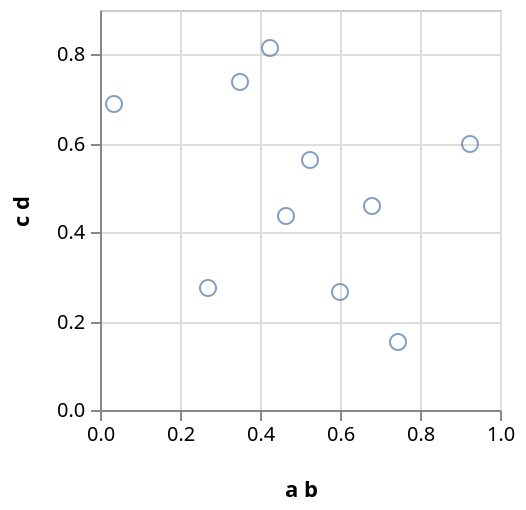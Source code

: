 {
    "$schema": "https://vega.github.io/schema/vega/v3.0.json",
    "autosize": "pad",
    "padding": 5,
    "encode": {
        "update": {
            "stroke": {
                "value": "#ccc"
            },
            "fill": {
                "value": "transparent"
            }
        }
    },
    "data": [
        {
            "name": "source_0",
            "values": [
                {
                    "a b": 0.9228935641885049,
                    "c d": 0.5982771352733822
                },
                {
                    "a b": 0.6819537235661846,
                    "c d": 0.4599852852378238
                },
                {
                    "a b": 0.035533848836472814,
                    "c d": 0.6863884491167203
                },
                {
                    "a b": 0.3491133898504284,
                    "c d": 0.7368153745410643
                },
                {
                    "a b": 0.42475313594111874,
                    "c d": 0.8129620247637963
                },
                {
                    "a b": 0.5239172250991592,
                    "c d": 0.5616266265239936
                },
                {
                    "a b": 0.4668258532026234,
                    "c d": 0.436625706645942
                },
                {
                    "a b": 0.2692059264553106,
                    "c d": 0.2746758424896977
                },
                {
                    "a b": 0.6009825566170259,
                    "c d": 0.2648775327299746
                },
                {
                    "a b": 0.7457746080337384,
                    "c d": 0.15435369511584507
                }
            ]
        },
        {
            "name": "data_0",
            "source": "source_0",
            "transform": [
                {
                    "type": "formula",
                    "expr": "toNumber(datum[\"a b\"])",
                    "as": "a b"
                },
                {
                    "type": "formula",
                    "expr": "toNumber(datum[\"c d\"])",
                    "as": "c d"
                },
                {
                    "type": "filter",
                    "expr": "datum[\"a b\"] !== null && !isNaN(datum[\"a b\"]) && datum[\"c d\"] !== null && !isNaN(datum[\"c d\"])"
                }
            ]
        }
    ],
    "signals": [
        {
            "name": "width",
            "update": "200"
        },
        {
            "name": "height",
            "update": "200"
        }
    ],
    "marks": [
        {
            "name": "marks",
            "type": "symbol",
            "role": "point",
            "from": {
                "data": "data_0"
            },
            "encode": {
                "update": {
                    "x": {
                        "scale": "x",
                        "field": "a b"
                    },
                    "y": {
                        "scale": "y",
                        "field": "c d"
                    },
                    "stroke": {
                        "value": "#4c78a8"
                    },
                    "fill": {
                        "value": "transparent"
                    },
                    "opacity": {
                        "value": 0.7
                    }
                }
            }
        }
    ],
    "scales": [
        {
            "name": "x",
            "type": "linear",
            "domain": {
                "data": "data_0",
                "field": "a b"
            },
            "range": [
                0,
                {
                    "signal": "width"
                }
            ],
            "round": true,
            "nice": true,
            "zero": true
        },
        {
            "name": "y",
            "type": "linear",
            "domain": {
                "data": "data_0",
                "field": "c d"
            },
            "range": [
                {
                    "signal": "height"
                },
                0
            ],
            "round": true,
            "nice": true,
            "zero": true
        }
    ],
    "axes": [
        {
            "scale": "x",
            "labelOverlap": true,
            "orient": "bottom",
            "tickCount": {
                "signal": "ceil(width/40)"
            },
            "title": "a b",
            "zindex": 1
        },
        {
            "scale": "x",
            "domain": false,
            "grid": true,
            "labels": false,
            "maxExtent": 0,
            "minExtent": 0,
            "orient": "bottom",
            "tickCount": {
                "signal": "ceil(width/40)"
            },
            "ticks": false,
            "zindex": 0,
            "gridScale": "y"
        },
        {
            "scale": "y",
            "labelOverlap": true,
            "orient": "left",
            "tickCount": {
                "signal": "ceil(height/40)"
            },
            "title": "c d",
            "zindex": 1
        },
        {
            "scale": "y",
            "domain": false,
            "grid": true,
            "labels": false,
            "maxExtent": 0,
            "minExtent": 0,
            "orient": "left",
            "tickCount": {
                "signal": "ceil(height/40)"
            },
            "ticks": false,
            "zindex": 0,
            "gridScale": "x"
        }
    ],
    "config": {
        "axis": {
            "minExtent": 30,
            "domainColor": "#888",
            "tickColor": "#888"
        }
    }
}
